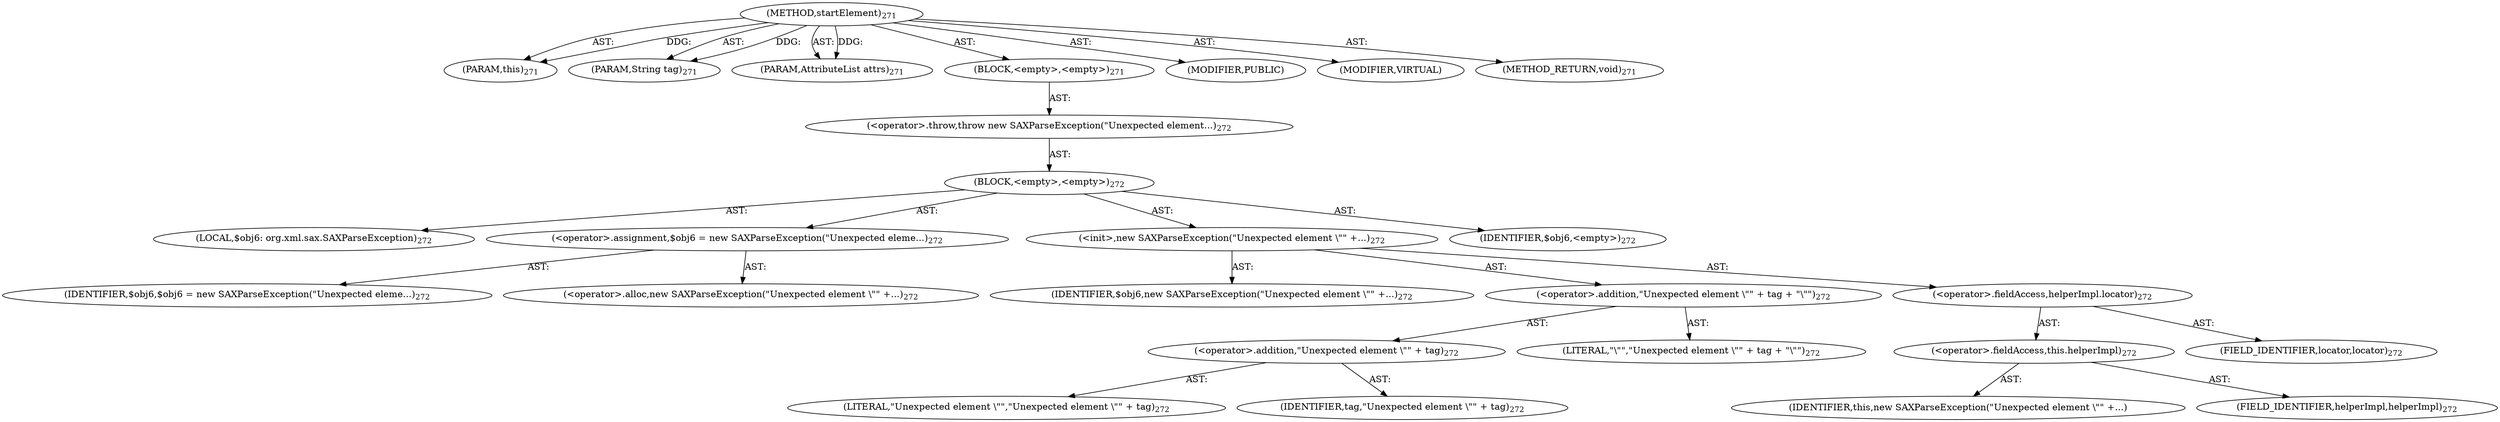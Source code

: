 digraph "startElement" {  
"111669149699" [label = <(METHOD,startElement)<SUB>271</SUB>> ]
"115964117025" [label = <(PARAM,this)<SUB>271</SUB>> ]
"115964117026" [label = <(PARAM,String tag)<SUB>271</SUB>> ]
"115964117027" [label = <(PARAM,AttributeList attrs)<SUB>271</SUB>> ]
"25769803801" [label = <(BLOCK,&lt;empty&gt;,&lt;empty&gt;)<SUB>271</SUB>> ]
"30064771202" [label = <(&lt;operator&gt;.throw,throw new SAXParseException(&quot;Unexpected element...)<SUB>272</SUB>> ]
"25769803802" [label = <(BLOCK,&lt;empty&gt;,&lt;empty&gt;)<SUB>272</SUB>> ]
"94489280527" [label = <(LOCAL,$obj6: org.xml.sax.SAXParseException)<SUB>272</SUB>> ]
"30064771203" [label = <(&lt;operator&gt;.assignment,$obj6 = new SAXParseException(&quot;Unexpected eleme...)<SUB>272</SUB>> ]
"68719476877" [label = <(IDENTIFIER,$obj6,$obj6 = new SAXParseException(&quot;Unexpected eleme...)<SUB>272</SUB>> ]
"30064771204" [label = <(&lt;operator&gt;.alloc,new SAXParseException(&quot;Unexpected element \&quot;&quot; +...)<SUB>272</SUB>> ]
"30064771205" [label = <(&lt;init&gt;,new SAXParseException(&quot;Unexpected element \&quot;&quot; +...)<SUB>272</SUB>> ]
"68719476878" [label = <(IDENTIFIER,$obj6,new SAXParseException(&quot;Unexpected element \&quot;&quot; +...)<SUB>272</SUB>> ]
"30064771206" [label = <(&lt;operator&gt;.addition,&quot;Unexpected element \&quot;&quot; + tag + &quot;\&quot;&quot;)<SUB>272</SUB>> ]
"30064771207" [label = <(&lt;operator&gt;.addition,&quot;Unexpected element \&quot;&quot; + tag)<SUB>272</SUB>> ]
"90194313226" [label = <(LITERAL,&quot;Unexpected element \&quot;&quot;,&quot;Unexpected element \&quot;&quot; + tag)<SUB>272</SUB>> ]
"68719476879" [label = <(IDENTIFIER,tag,&quot;Unexpected element \&quot;&quot; + tag)<SUB>272</SUB>> ]
"90194313227" [label = <(LITERAL,&quot;\&quot;&quot;,&quot;Unexpected element \&quot;&quot; + tag + &quot;\&quot;&quot;)<SUB>272</SUB>> ]
"30064771208" [label = <(&lt;operator&gt;.fieldAccess,helperImpl.locator)<SUB>272</SUB>> ]
"30064771209" [label = <(&lt;operator&gt;.fieldAccess,this.helperImpl)<SUB>272</SUB>> ]
"68719476880" [label = <(IDENTIFIER,this,new SAXParseException(&quot;Unexpected element \&quot;&quot; +...)> ]
"55834574871" [label = <(FIELD_IDENTIFIER,helperImpl,helperImpl)<SUB>272</SUB>> ]
"55834574872" [label = <(FIELD_IDENTIFIER,locator,locator)<SUB>272</SUB>> ]
"68719476881" [label = <(IDENTIFIER,$obj6,&lt;empty&gt;)<SUB>272</SUB>> ]
"133143986191" [label = <(MODIFIER,PUBLIC)> ]
"133143986192" [label = <(MODIFIER,VIRTUAL)> ]
"128849018883" [label = <(METHOD_RETURN,void)<SUB>271</SUB>> ]
  "111669149699" -> "115964117025"  [ label = "AST: "] 
  "111669149699" -> "115964117026"  [ label = "AST: "] 
  "111669149699" -> "115964117027"  [ label = "AST: "] 
  "111669149699" -> "25769803801"  [ label = "AST: "] 
  "111669149699" -> "133143986191"  [ label = "AST: "] 
  "111669149699" -> "133143986192"  [ label = "AST: "] 
  "111669149699" -> "128849018883"  [ label = "AST: "] 
  "25769803801" -> "30064771202"  [ label = "AST: "] 
  "30064771202" -> "25769803802"  [ label = "AST: "] 
  "25769803802" -> "94489280527"  [ label = "AST: "] 
  "25769803802" -> "30064771203"  [ label = "AST: "] 
  "25769803802" -> "30064771205"  [ label = "AST: "] 
  "25769803802" -> "68719476881"  [ label = "AST: "] 
  "30064771203" -> "68719476877"  [ label = "AST: "] 
  "30064771203" -> "30064771204"  [ label = "AST: "] 
  "30064771205" -> "68719476878"  [ label = "AST: "] 
  "30064771205" -> "30064771206"  [ label = "AST: "] 
  "30064771205" -> "30064771208"  [ label = "AST: "] 
  "30064771206" -> "30064771207"  [ label = "AST: "] 
  "30064771206" -> "90194313227"  [ label = "AST: "] 
  "30064771207" -> "90194313226"  [ label = "AST: "] 
  "30064771207" -> "68719476879"  [ label = "AST: "] 
  "30064771208" -> "30064771209"  [ label = "AST: "] 
  "30064771208" -> "55834574872"  [ label = "AST: "] 
  "30064771209" -> "68719476880"  [ label = "AST: "] 
  "30064771209" -> "55834574871"  [ label = "AST: "] 
  "111669149699" -> "115964117025"  [ label = "DDG: "] 
  "111669149699" -> "115964117026"  [ label = "DDG: "] 
  "111669149699" -> "115964117027"  [ label = "DDG: "] 
}
